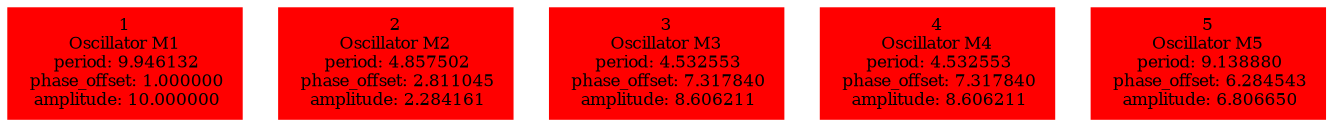  digraph g{ forcelabels=true;
1 [label=<1<BR />Oscillator M1<BR /> period: 9.946132<BR /> phase_offset: 1.000000<BR /> amplitude: 10.000000>, shape=box,color=red,style=filled,fontsize=8];2 [label=<2<BR />Oscillator M2<BR /> period: 4.857502<BR /> phase_offset: 2.811045<BR /> amplitude: 2.284161>, shape=box,color=red,style=filled,fontsize=8];3 [label=<3<BR />Oscillator M3<BR /> period: 4.532553<BR /> phase_offset: 7.317840<BR /> amplitude: 8.606211>, shape=box,color=red,style=filled,fontsize=8];4 [label=<4<BR />Oscillator M4<BR /> period: 4.532553<BR /> phase_offset: 7.317840<BR /> amplitude: 8.606211>, shape=box,color=red,style=filled,fontsize=8];5 [label=<5<BR />Oscillator M5<BR /> period: 9.138880<BR /> phase_offset: 6.284543<BR /> amplitude: 6.806650>, shape=box,color=red,style=filled,fontsize=8]; }
